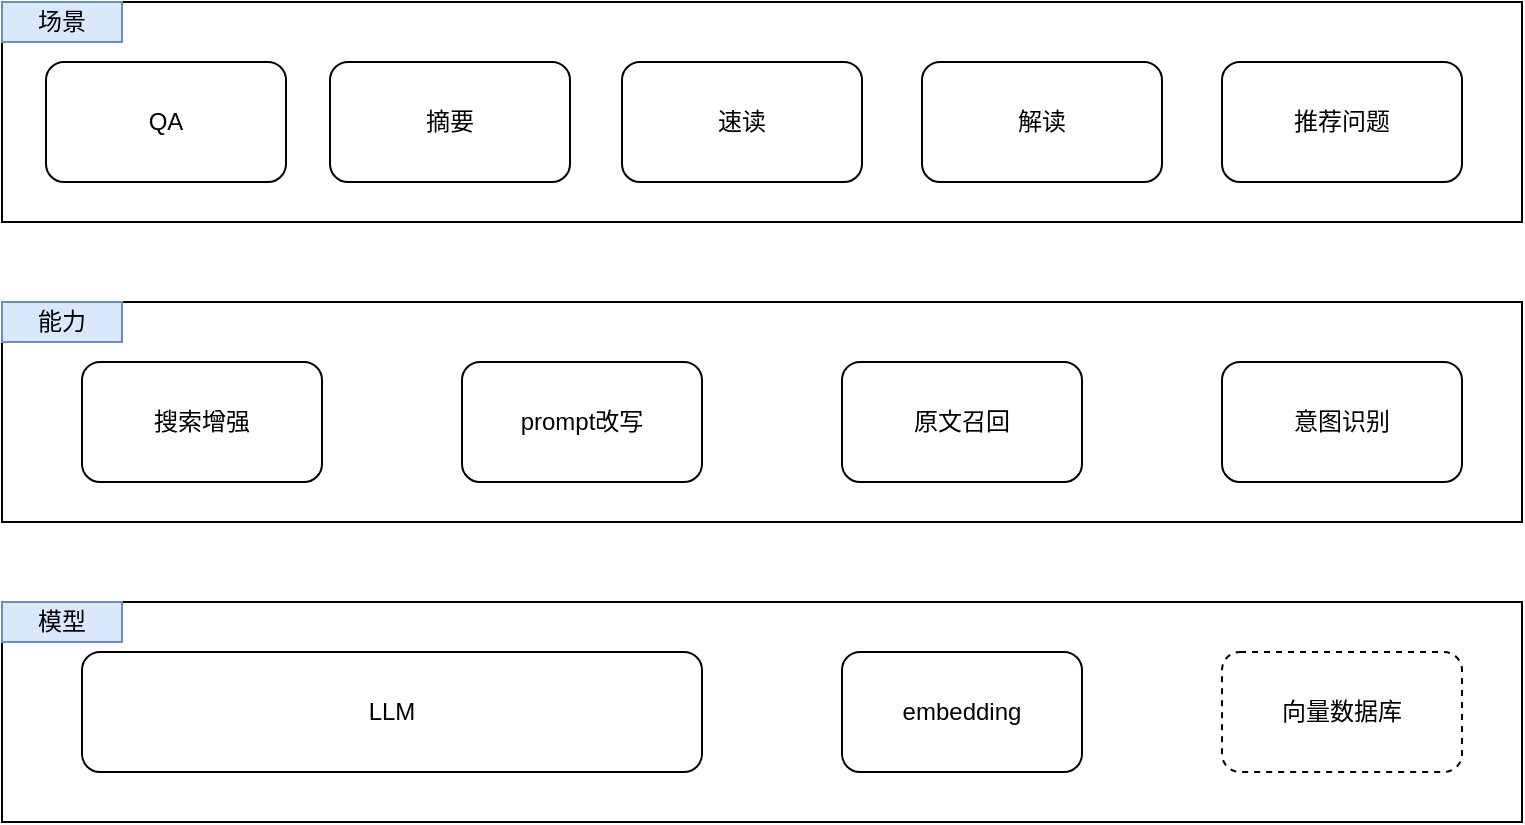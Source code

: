 <mxfile version="24.4.13" type="github">
  <diagram name="第 1 页" id="NPgBcdt4-zhkseoK6-Oz">
    <mxGraphModel dx="1306" dy="867" grid="1" gridSize="10" guides="1" tooltips="1" connect="1" arrows="1" fold="1" page="1" pageScale="1" pageWidth="827" pageHeight="1169" math="0" shadow="0">
      <root>
        <mxCell id="0" />
        <mxCell id="1" parent="0" />
        <mxCell id="IsW_-CaDHvVnwGVKBBUv-17" value="" style="rounded=0;whiteSpace=wrap;html=1;" vertex="1" parent="1">
          <mxGeometry x="130" y="500" width="760" height="110" as="geometry" />
        </mxCell>
        <mxCell id="IsW_-CaDHvVnwGVKBBUv-13" value="" style="rounded=0;whiteSpace=wrap;html=1;" vertex="1" parent="1">
          <mxGeometry x="130" y="350" width="760" height="110" as="geometry" />
        </mxCell>
        <mxCell id="IsW_-CaDHvVnwGVKBBUv-6" value="" style="rounded=0;whiteSpace=wrap;html=1;" vertex="1" parent="1">
          <mxGeometry x="130" y="200" width="760" height="110" as="geometry" />
        </mxCell>
        <mxCell id="IsW_-CaDHvVnwGVKBBUv-1" value="QA" style="rounded=1;whiteSpace=wrap;html=1;" vertex="1" parent="1">
          <mxGeometry x="152" y="230" width="120" height="60" as="geometry" />
        </mxCell>
        <mxCell id="IsW_-CaDHvVnwGVKBBUv-2" value="摘要" style="rounded=1;whiteSpace=wrap;html=1;" vertex="1" parent="1">
          <mxGeometry x="294" y="230" width="120" height="60" as="geometry" />
        </mxCell>
        <mxCell id="IsW_-CaDHvVnwGVKBBUv-3" value="速读" style="rounded=1;whiteSpace=wrap;html=1;" vertex="1" parent="1">
          <mxGeometry x="440" y="230" width="120" height="60" as="geometry" />
        </mxCell>
        <mxCell id="IsW_-CaDHvVnwGVKBBUv-4" value="解读" style="rounded=1;whiteSpace=wrap;html=1;" vertex="1" parent="1">
          <mxGeometry x="590" y="230" width="120" height="60" as="geometry" />
        </mxCell>
        <mxCell id="IsW_-CaDHvVnwGVKBBUv-7" value="场景" style="rounded=0;whiteSpace=wrap;html=1;fillColor=#dae8fc;strokeColor=#6c8ebf;" vertex="1" parent="1">
          <mxGeometry x="130" y="200" width="60" height="20" as="geometry" />
        </mxCell>
        <mxCell id="IsW_-CaDHvVnwGVKBBUv-8" value="搜索增强" style="rounded=1;whiteSpace=wrap;html=1;" vertex="1" parent="1">
          <mxGeometry x="170" y="380" width="120" height="60" as="geometry" />
        </mxCell>
        <mxCell id="IsW_-CaDHvVnwGVKBBUv-9" value="prompt改写" style="rounded=1;whiteSpace=wrap;html=1;" vertex="1" parent="1">
          <mxGeometry x="360" y="380" width="120" height="60" as="geometry" />
        </mxCell>
        <mxCell id="IsW_-CaDHvVnwGVKBBUv-10" value="原文召回" style="rounded=1;whiteSpace=wrap;html=1;" vertex="1" parent="1">
          <mxGeometry x="550" y="380" width="120" height="60" as="geometry" />
        </mxCell>
        <mxCell id="IsW_-CaDHvVnwGVKBBUv-11" value="意图识别" style="rounded=1;whiteSpace=wrap;html=1;" vertex="1" parent="1">
          <mxGeometry x="740" y="380" width="120" height="60" as="geometry" />
        </mxCell>
        <mxCell id="IsW_-CaDHvVnwGVKBBUv-12" value="推荐问题" style="rounded=1;whiteSpace=wrap;html=1;" vertex="1" parent="1">
          <mxGeometry x="740" y="230" width="120" height="60" as="geometry" />
        </mxCell>
        <mxCell id="IsW_-CaDHvVnwGVKBBUv-14" value="能力" style="rounded=0;whiteSpace=wrap;html=1;fillColor=#dae8fc;strokeColor=#6c8ebf;" vertex="1" parent="1">
          <mxGeometry x="130" y="350" width="60" height="20" as="geometry" />
        </mxCell>
        <mxCell id="IsW_-CaDHvVnwGVKBBUv-15" value="LLM" style="rounded=1;whiteSpace=wrap;html=1;" vertex="1" parent="1">
          <mxGeometry x="170" y="525" width="310" height="60" as="geometry" />
        </mxCell>
        <mxCell id="IsW_-CaDHvVnwGVKBBUv-16" value="embedding" style="rounded=1;whiteSpace=wrap;html=1;" vertex="1" parent="1">
          <mxGeometry x="550" y="525" width="120" height="60" as="geometry" />
        </mxCell>
        <mxCell id="IsW_-CaDHvVnwGVKBBUv-18" value="模型" style="rounded=0;whiteSpace=wrap;html=1;fillColor=#dae8fc;strokeColor=#6c8ebf;" vertex="1" parent="1">
          <mxGeometry x="130" y="500" width="60" height="20" as="geometry" />
        </mxCell>
        <mxCell id="IsW_-CaDHvVnwGVKBBUv-19" value="向量数据库" style="rounded=1;whiteSpace=wrap;html=1;dashed=1;" vertex="1" parent="1">
          <mxGeometry x="740" y="525" width="120" height="60" as="geometry" />
        </mxCell>
      </root>
    </mxGraphModel>
  </diagram>
</mxfile>
